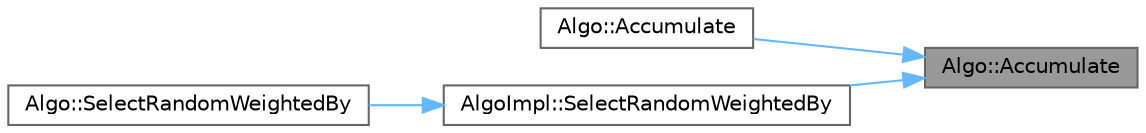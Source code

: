 digraph "Algo::Accumulate"
{
 // INTERACTIVE_SVG=YES
 // LATEX_PDF_SIZE
  bgcolor="transparent";
  edge [fontname=Helvetica,fontsize=10,labelfontname=Helvetica,labelfontsize=10];
  node [fontname=Helvetica,fontsize=10,shape=box,height=0.2,width=0.4];
  rankdir="RL";
  Node1 [id="Node000001",label="Algo::Accumulate",height=0.2,width=0.4,color="gray40", fillcolor="grey60", style="filled", fontcolor="black",tooltip="Sums a range by successively applying Op."];
  Node1 -> Node2 [id="edge1_Node000001_Node000002",dir="back",color="steelblue1",style="solid",tooltip=" "];
  Node2 [id="Node000002",label="Algo::Accumulate",height=0.2,width=0.4,color="grey40", fillcolor="white", style="filled",URL="$db/d33/namespaceAlgo.html#afbd6b873ead6124019bed1edae01c422",tooltip="Sums a range."];
  Node1 -> Node3 [id="edge2_Node000001_Node000003",dir="back",color="steelblue1",style="solid",tooltip=" "];
  Node3 [id="Node000003",label="AlgoImpl::SelectRandomWeightedBy",height=0.2,width=0.4,color="grey40", fillcolor="white", style="filled",URL="$db/d64/namespaceAlgoImpl.html#a34ce720cd235ac30ef37145604541f86",tooltip=" "];
  Node3 -> Node4 [id="edge3_Node000003_Node000004",dir="back",color="steelblue1",style="solid",tooltip=" "];
  Node4 [id="Node000004",label="Algo::SelectRandomWeightedBy",height=0.2,width=0.4,color="grey40", fillcolor="white", style="filled",URL="$db/d33/namespaceAlgo.html#a1a86e1a3e2660db7f0d427dc249ecbfb",tooltip="Randomly select an element from a range of elements, weighted by a projection."];
}
